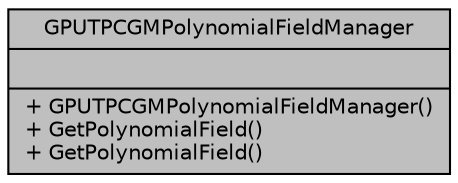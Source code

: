 digraph "GPUTPCGMPolynomialFieldManager"
{
 // INTERACTIVE_SVG=YES
  bgcolor="transparent";
  edge [fontname="Helvetica",fontsize="10",labelfontname="Helvetica",labelfontsize="10"];
  node [fontname="Helvetica",fontsize="10",shape=record];
  Node1 [label="{GPUTPCGMPolynomialFieldManager\n||+ GPUTPCGMPolynomialFieldManager()\l+ GetPolynomialField()\l+ GetPolynomialField()\l}",height=0.2,width=0.4,color="black", fillcolor="grey75", style="filled", fontcolor="black"];
}
